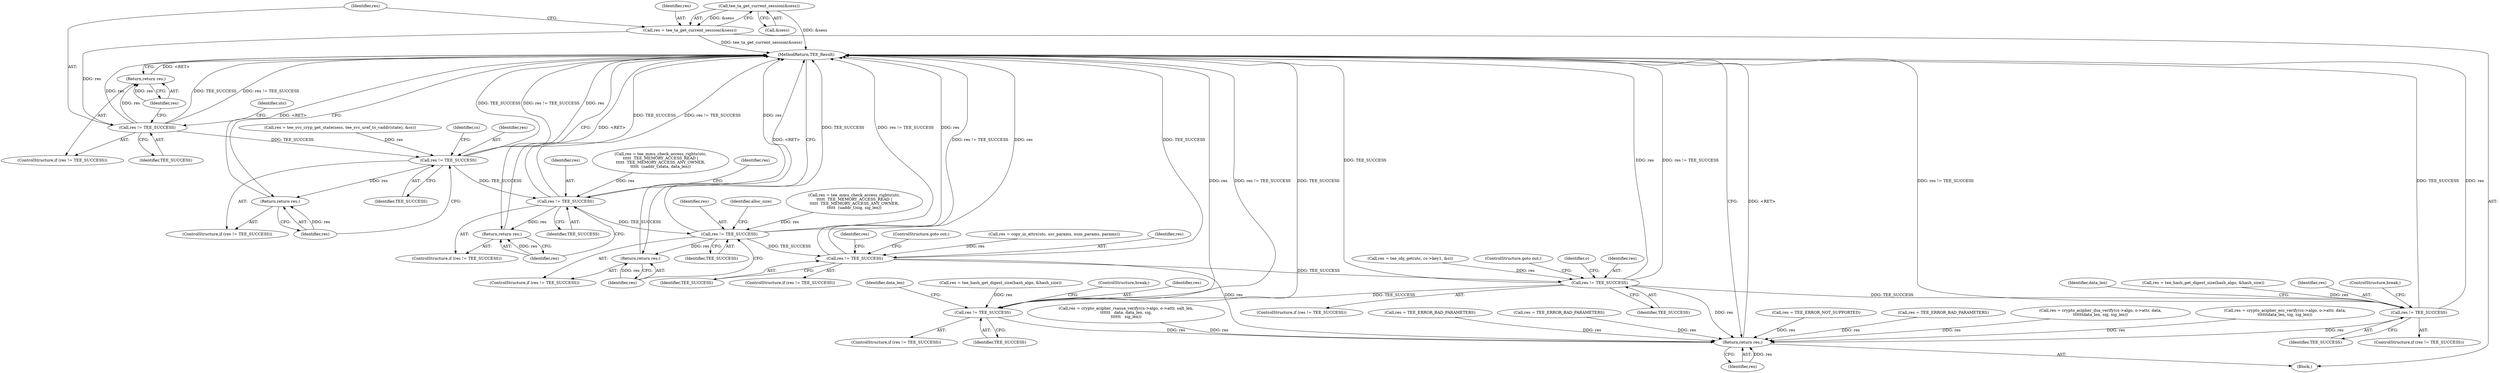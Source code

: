 digraph "0_optee_os_70697bf3c5dc3d201341b01a1a8e5bc6d2fb48f8_0@pointer" {
"1000127" [label="(Call,tee_ta_get_current_session(&sess))"];
"1000125" [label="(Call,res = tee_ta_get_current_session(&sess))"];
"1000131" [label="(Call,res != TEE_SUCCESS)"];
"1000134" [label="(Return,return res;)"];
"1000151" [label="(Call,res != TEE_SUCCESS)"];
"1000154" [label="(Return,return res;)"];
"1000176" [label="(Call,res != TEE_SUCCESS)"];
"1000179" [label="(Return,return res;)"];
"1000193" [label="(Call,res != TEE_SUCCESS)"];
"1000196" [label="(Return,return res;)"];
"1000228" [label="(Call,res != TEE_SUCCESS)"];
"1000242" [label="(Call,res != TEE_SUCCESS)"];
"1000288" [label="(Call,res != TEE_SUCCESS)"];
"1000385" [label="(Return,return res;)"];
"1000336" [label="(Call,res != TEE_SUCCESS)"];
"1000379" [label="(Call,res = TEE_ERROR_NOT_SUPPORTED)"];
"1000345" [label="(Call,res = TEE_ERROR_BAD_PARAMETERS)"];
"1000193" [label="(Call,res != TEE_SUCCESS)"];
"1000241" [label="(ControlStructure,if (res != TEE_SUCCESS))"];
"1000195" [label="(Identifier,TEE_SUCCESS)"];
"1000153" [label="(Identifier,TEE_SUCCESS)"];
"1000349" [label="(Call,res = crypto_acipher_dsa_verify(cs->algo, o->attr, data,\n\t\t\t\t\t\tdata_len, sig, sig_len))"];
"1000126" [label="(Identifier,res)"];
"1000228" [label="(Call,res != TEE_SUCCESS)"];
"1000342" [label="(Identifier,data_len)"];
"1000151" [label="(Call,res != TEE_SUCCESS)"];
"1000230" [label="(Identifier,TEE_SUCCESS)"];
"1000179" [label="(Return,return res;)"];
"1000233" [label="(Identifier,res)"];
"1000294" [label="(Identifier,data_len)"];
"1000364" [label="(Call,res = crypto_acipher_ecc_verify(cs->algo, o->attr, data,\n\t\t\t\t\t\tdata_len, sig, sig_len))"];
"1000329" [label="(Call,res = tee_hash_get_digest_size(hash_algo, &hash_size))"];
"1000281" [label="(Call,res = tee_hash_get_digest_size(hash_algo, &hash_size))"];
"1000290" [label="(Identifier,TEE_SUCCESS)"];
"1000178" [label="(Identifier,TEE_SUCCESS)"];
"1000231" [label="(ControlStructure,goto out;)"];
"1000232" [label="(Call,res = tee_obj_get(utc, cs->key1, &o))"];
"1000132" [label="(Identifier,res)"];
"1000177" [label="(Identifier,res)"];
"1000130" [label="(ControlStructure,if (res != TEE_SUCCESS))"];
"1000336" [label="(Call,res != TEE_SUCCESS)"];
"1000291" [label="(ControlStructure,break;)"];
"1000180" [label="(Identifier,res)"];
"1000164" [label="(Call,res = tee_mmu_check_access_rights(utc,\n\t\t\t\t\t  TEE_MEMORY_ACCESS_READ |\n\t\t\t\t\t  TEE_MEMORY_ACCESS_ANY_OWNER,\n\t\t\t\t\t  (uaddr_t)data, data_len))"];
"1000245" [label="(ControlStructure,goto out;)"];
"1000251" [label="(Identifier,o)"];
"1000196" [label="(Return,return res;)"];
"1000242" [label="(Call,res != TEE_SUCCESS)"];
"1000194" [label="(Identifier,res)"];
"1000175" [label="(ControlStructure,if (res != TEE_SUCCESS))"];
"1000220" [label="(Call,res = copy_in_attrs(utc, usr_params, num_params, params))"];
"1000131" [label="(Call,res != TEE_SUCCESS)"];
"1000176" [label="(Call,res != TEE_SUCCESS)"];
"1000335" [label="(ControlStructure,if (res != TEE_SUCCESS))"];
"1000137" [label="(Identifier,utc)"];
"1000135" [label="(Identifier,res)"];
"1000150" [label="(ControlStructure,if (res != TEE_SUCCESS))"];
"1000386" [label="(Identifier,res)"];
"1000200" [label="(Identifier,alloc_size)"];
"1000133" [label="(Identifier,TEE_SUCCESS)"];
"1000227" [label="(ControlStructure,if (res != TEE_SUCCESS))"];
"1000197" [label="(Identifier,res)"];
"1000181" [label="(Call,res = tee_mmu_check_access_rights(utc,\n\t\t\t\t\t  TEE_MEMORY_ACCESS_READ |\n\t\t\t\t\t  TEE_MEMORY_ACCESS_ANY_OWNER,\n\t\t\t\t\t  (uaddr_t)sig, sig_len))"];
"1000307" [label="(Call,res = crypto_acipher_rsassa_verify(cs->algo, o->attr, salt_len,\n\t\t\t\t\t\t   data, data_len, sig,\n\t\t\t\t\t\t   sig_len))"];
"1000337" [label="(Identifier,res)"];
"1000142" [label="(Call,res = tee_svc_cryp_get_state(sess, tee_svc_uref_to_vaddr(state), &cs))"];
"1000159" [label="(Identifier,cs)"];
"1000244" [label="(Identifier,TEE_SUCCESS)"];
"1000229" [label="(Identifier,res)"];
"1000338" [label="(Identifier,TEE_SUCCESS)"];
"1000127" [label="(Call,tee_ta_get_current_session(&sess))"];
"1000109" [label="(Block,)"];
"1000154" [label="(Return,return res;)"];
"1000155" [label="(Identifier,res)"];
"1000182" [label="(Identifier,res)"];
"1000152" [label="(Identifier,res)"];
"1000387" [label="(MethodReturn,TEE_Result)"];
"1000297" [label="(Call,res = TEE_ERROR_BAD_PARAMETERS)"];
"1000243" [label="(Identifier,res)"];
"1000257" [label="(Call,res = TEE_ERROR_BAD_PARAMETERS)"];
"1000385" [label="(Return,return res;)"];
"1000125" [label="(Call,res = tee_ta_get_current_session(&sess))"];
"1000339" [label="(ControlStructure,break;)"];
"1000287" [label="(ControlStructure,if (res != TEE_SUCCESS))"];
"1000128" [label="(Call,&sess)"];
"1000192" [label="(ControlStructure,if (res != TEE_SUCCESS))"];
"1000288" [label="(Call,res != TEE_SUCCESS)"];
"1000134" [label="(Return,return res;)"];
"1000289" [label="(Identifier,res)"];
"1000127" -> "1000125"  [label="AST: "];
"1000127" -> "1000128"  [label="CFG: "];
"1000128" -> "1000127"  [label="AST: "];
"1000125" -> "1000127"  [label="CFG: "];
"1000127" -> "1000387"  [label="DDG: &sess"];
"1000127" -> "1000125"  [label="DDG: &sess"];
"1000125" -> "1000109"  [label="AST: "];
"1000126" -> "1000125"  [label="AST: "];
"1000132" -> "1000125"  [label="CFG: "];
"1000125" -> "1000387"  [label="DDG: tee_ta_get_current_session(&sess)"];
"1000125" -> "1000131"  [label="DDG: res"];
"1000131" -> "1000130"  [label="AST: "];
"1000131" -> "1000133"  [label="CFG: "];
"1000132" -> "1000131"  [label="AST: "];
"1000133" -> "1000131"  [label="AST: "];
"1000135" -> "1000131"  [label="CFG: "];
"1000137" -> "1000131"  [label="CFG: "];
"1000131" -> "1000387"  [label="DDG: res"];
"1000131" -> "1000387"  [label="DDG: TEE_SUCCESS"];
"1000131" -> "1000387"  [label="DDG: res != TEE_SUCCESS"];
"1000131" -> "1000134"  [label="DDG: res"];
"1000131" -> "1000151"  [label="DDG: TEE_SUCCESS"];
"1000134" -> "1000130"  [label="AST: "];
"1000134" -> "1000135"  [label="CFG: "];
"1000135" -> "1000134"  [label="AST: "];
"1000387" -> "1000134"  [label="CFG: "];
"1000134" -> "1000387"  [label="DDG: <RET>"];
"1000135" -> "1000134"  [label="DDG: res"];
"1000151" -> "1000150"  [label="AST: "];
"1000151" -> "1000153"  [label="CFG: "];
"1000152" -> "1000151"  [label="AST: "];
"1000153" -> "1000151"  [label="AST: "];
"1000155" -> "1000151"  [label="CFG: "];
"1000159" -> "1000151"  [label="CFG: "];
"1000151" -> "1000387"  [label="DDG: res != TEE_SUCCESS"];
"1000151" -> "1000387"  [label="DDG: res"];
"1000151" -> "1000387"  [label="DDG: TEE_SUCCESS"];
"1000142" -> "1000151"  [label="DDG: res"];
"1000151" -> "1000154"  [label="DDG: res"];
"1000151" -> "1000176"  [label="DDG: TEE_SUCCESS"];
"1000154" -> "1000150"  [label="AST: "];
"1000154" -> "1000155"  [label="CFG: "];
"1000155" -> "1000154"  [label="AST: "];
"1000387" -> "1000154"  [label="CFG: "];
"1000154" -> "1000387"  [label="DDG: <RET>"];
"1000155" -> "1000154"  [label="DDG: res"];
"1000176" -> "1000175"  [label="AST: "];
"1000176" -> "1000178"  [label="CFG: "];
"1000177" -> "1000176"  [label="AST: "];
"1000178" -> "1000176"  [label="AST: "];
"1000180" -> "1000176"  [label="CFG: "];
"1000182" -> "1000176"  [label="CFG: "];
"1000176" -> "1000387"  [label="DDG: TEE_SUCCESS"];
"1000176" -> "1000387"  [label="DDG: res != TEE_SUCCESS"];
"1000176" -> "1000387"  [label="DDG: res"];
"1000164" -> "1000176"  [label="DDG: res"];
"1000176" -> "1000179"  [label="DDG: res"];
"1000176" -> "1000193"  [label="DDG: TEE_SUCCESS"];
"1000179" -> "1000175"  [label="AST: "];
"1000179" -> "1000180"  [label="CFG: "];
"1000180" -> "1000179"  [label="AST: "];
"1000387" -> "1000179"  [label="CFG: "];
"1000179" -> "1000387"  [label="DDG: <RET>"];
"1000180" -> "1000179"  [label="DDG: res"];
"1000193" -> "1000192"  [label="AST: "];
"1000193" -> "1000195"  [label="CFG: "];
"1000194" -> "1000193"  [label="AST: "];
"1000195" -> "1000193"  [label="AST: "];
"1000197" -> "1000193"  [label="CFG: "];
"1000200" -> "1000193"  [label="CFG: "];
"1000193" -> "1000387"  [label="DDG: res"];
"1000193" -> "1000387"  [label="DDG: TEE_SUCCESS"];
"1000193" -> "1000387"  [label="DDG: res != TEE_SUCCESS"];
"1000181" -> "1000193"  [label="DDG: res"];
"1000193" -> "1000196"  [label="DDG: res"];
"1000193" -> "1000228"  [label="DDG: TEE_SUCCESS"];
"1000196" -> "1000192"  [label="AST: "];
"1000196" -> "1000197"  [label="CFG: "];
"1000197" -> "1000196"  [label="AST: "];
"1000387" -> "1000196"  [label="CFG: "];
"1000196" -> "1000387"  [label="DDG: <RET>"];
"1000197" -> "1000196"  [label="DDG: res"];
"1000228" -> "1000227"  [label="AST: "];
"1000228" -> "1000230"  [label="CFG: "];
"1000229" -> "1000228"  [label="AST: "];
"1000230" -> "1000228"  [label="AST: "];
"1000231" -> "1000228"  [label="CFG: "];
"1000233" -> "1000228"  [label="CFG: "];
"1000228" -> "1000387"  [label="DDG: res != TEE_SUCCESS"];
"1000228" -> "1000387"  [label="DDG: res"];
"1000228" -> "1000387"  [label="DDG: TEE_SUCCESS"];
"1000220" -> "1000228"  [label="DDG: res"];
"1000228" -> "1000242"  [label="DDG: TEE_SUCCESS"];
"1000228" -> "1000385"  [label="DDG: res"];
"1000242" -> "1000241"  [label="AST: "];
"1000242" -> "1000244"  [label="CFG: "];
"1000243" -> "1000242"  [label="AST: "];
"1000244" -> "1000242"  [label="AST: "];
"1000245" -> "1000242"  [label="CFG: "];
"1000251" -> "1000242"  [label="CFG: "];
"1000242" -> "1000387"  [label="DDG: res != TEE_SUCCESS"];
"1000242" -> "1000387"  [label="DDG: TEE_SUCCESS"];
"1000242" -> "1000387"  [label="DDG: res"];
"1000232" -> "1000242"  [label="DDG: res"];
"1000242" -> "1000288"  [label="DDG: TEE_SUCCESS"];
"1000242" -> "1000336"  [label="DDG: TEE_SUCCESS"];
"1000242" -> "1000385"  [label="DDG: res"];
"1000288" -> "1000287"  [label="AST: "];
"1000288" -> "1000290"  [label="CFG: "];
"1000289" -> "1000288"  [label="AST: "];
"1000290" -> "1000288"  [label="AST: "];
"1000291" -> "1000288"  [label="CFG: "];
"1000294" -> "1000288"  [label="CFG: "];
"1000288" -> "1000387"  [label="DDG: TEE_SUCCESS"];
"1000288" -> "1000387"  [label="DDG: res"];
"1000288" -> "1000387"  [label="DDG: res != TEE_SUCCESS"];
"1000281" -> "1000288"  [label="DDG: res"];
"1000288" -> "1000385"  [label="DDG: res"];
"1000385" -> "1000109"  [label="AST: "];
"1000385" -> "1000386"  [label="CFG: "];
"1000386" -> "1000385"  [label="AST: "];
"1000387" -> "1000385"  [label="CFG: "];
"1000385" -> "1000387"  [label="DDG: <RET>"];
"1000386" -> "1000385"  [label="DDG: res"];
"1000364" -> "1000385"  [label="DDG: res"];
"1000297" -> "1000385"  [label="DDG: res"];
"1000257" -> "1000385"  [label="DDG: res"];
"1000349" -> "1000385"  [label="DDG: res"];
"1000345" -> "1000385"  [label="DDG: res"];
"1000307" -> "1000385"  [label="DDG: res"];
"1000336" -> "1000385"  [label="DDG: res"];
"1000379" -> "1000385"  [label="DDG: res"];
"1000336" -> "1000335"  [label="AST: "];
"1000336" -> "1000338"  [label="CFG: "];
"1000337" -> "1000336"  [label="AST: "];
"1000338" -> "1000336"  [label="AST: "];
"1000339" -> "1000336"  [label="CFG: "];
"1000342" -> "1000336"  [label="CFG: "];
"1000336" -> "1000387"  [label="DDG: res != TEE_SUCCESS"];
"1000336" -> "1000387"  [label="DDG: TEE_SUCCESS"];
"1000336" -> "1000387"  [label="DDG: res"];
"1000329" -> "1000336"  [label="DDG: res"];
}
